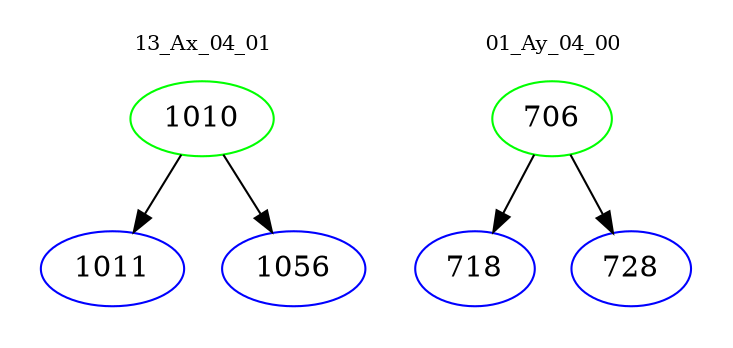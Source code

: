 digraph{
subgraph cluster_0 {
color = white
label = "13_Ax_04_01";
fontsize=10;
T0_1010 [label="1010", color="green"]
T0_1010 -> T0_1011 [color="black"]
T0_1011 [label="1011", color="blue"]
T0_1010 -> T0_1056 [color="black"]
T0_1056 [label="1056", color="blue"]
}
subgraph cluster_1 {
color = white
label = "01_Ay_04_00";
fontsize=10;
T1_706 [label="706", color="green"]
T1_706 -> T1_718 [color="black"]
T1_718 [label="718", color="blue"]
T1_706 -> T1_728 [color="black"]
T1_728 [label="728", color="blue"]
}
}
